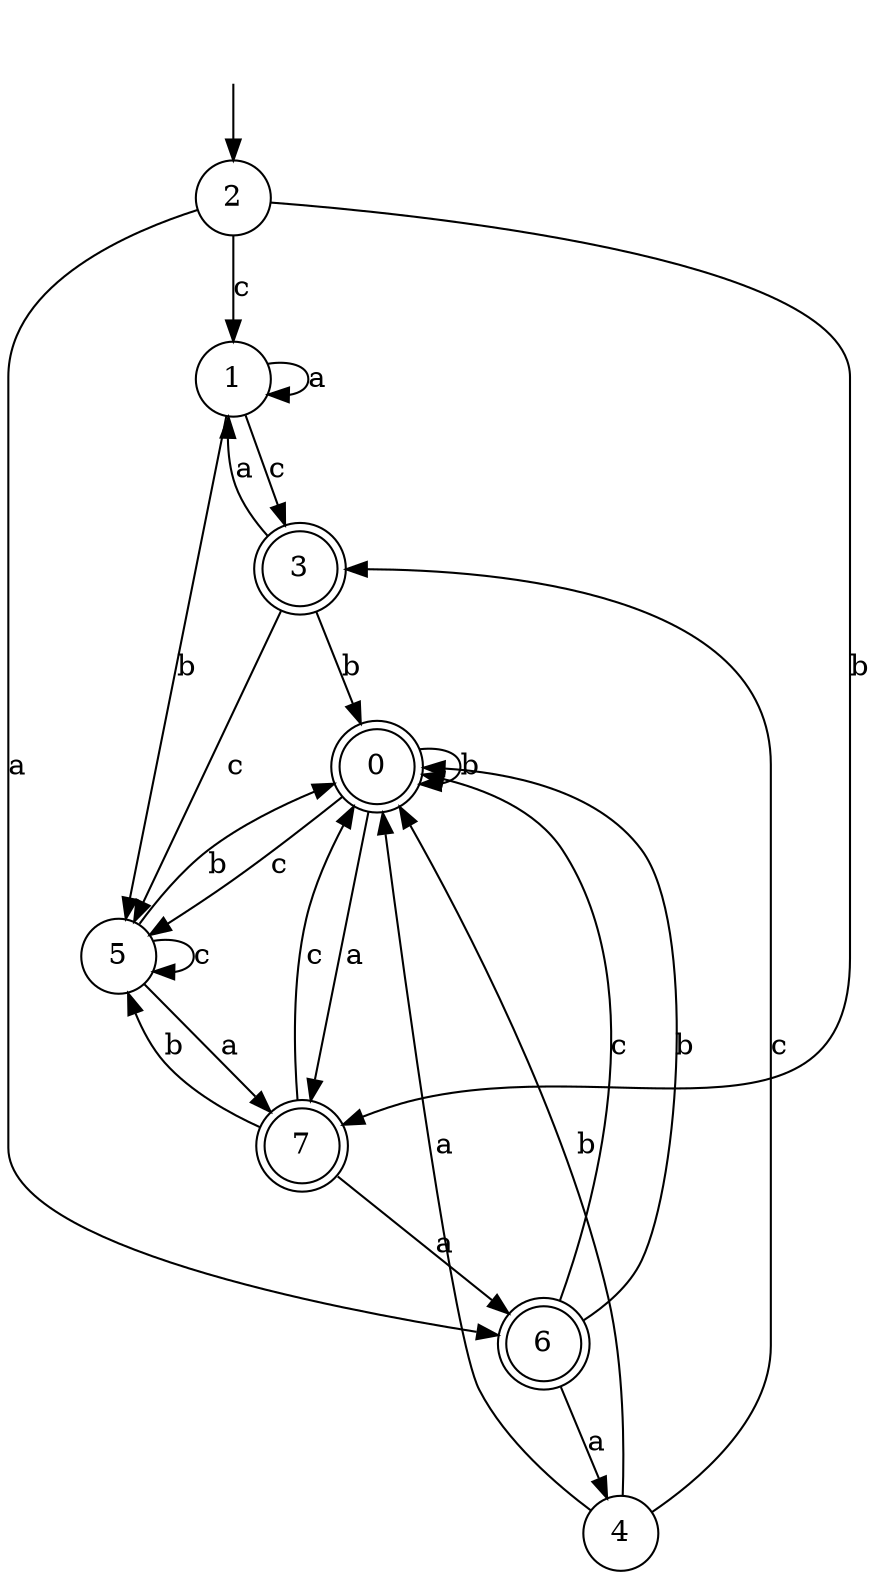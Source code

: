 digraph g {
__start [label=""shape=none]
	2[shape="circle" label="2"]
	0[shape="doublecircle" label="0"]
	1[shape="circle" label="1"]
	3[shape="doublecircle" label="3"]
	4[shape="circle" label="4"]
	5[shape="circle" label="5"]
	6[shape="doublecircle" label="6"]
	7[shape="doublecircle" label="7"]

__start -> 2
	0 -> 7 [label="a"]
	0 -> 0 [label="b"]
	0 -> 5 [label="c"]
	1 -> 1 [label="a"]
	1 -> 5 [label="b"]
	1 -> 3 [label="c"]
	2 -> 6 [label="a"]
	2 -> 7 [label="b"]
	2 -> 1 [label="c"]
	3 -> 1 [label="a"]
	3 -> 0 [label="b"]
	3 -> 5 [label="c"]
	4 -> 0 [label="a"]
	4 -> 0 [label="b"]
	4 -> 3 [label="c"]
	5 -> 7 [label="a"]
	5 -> 0 [label="b"]
	5 -> 5 [label="c"]
	6 -> 4 [label="a"]
	6 -> 0 [label="b"]
	6 -> 0 [label="c"]
	7 -> 6 [label="a"]
	7 -> 5 [label="b"]
	7 -> 0 [label="c"]
}

